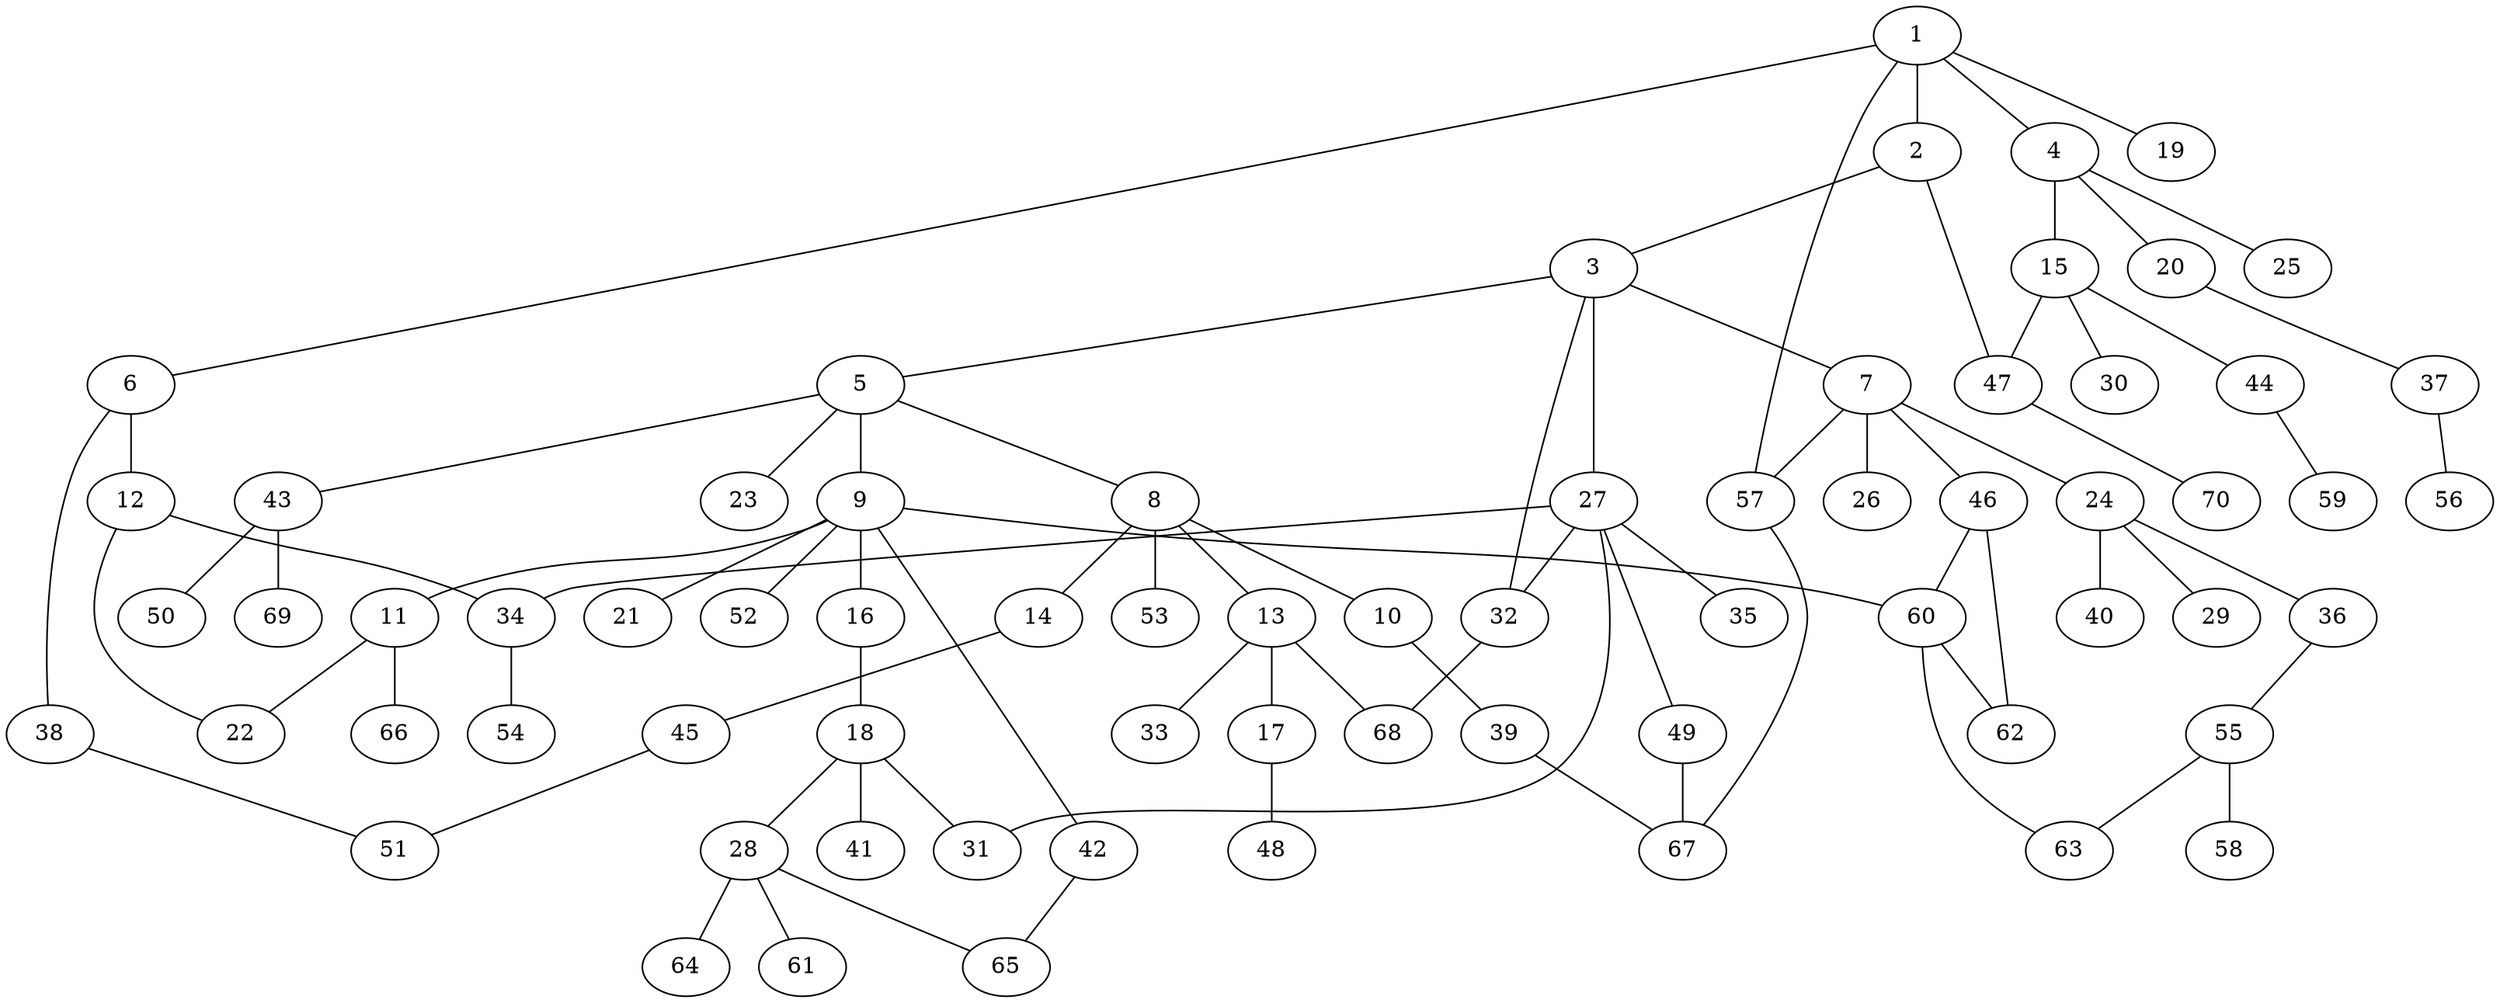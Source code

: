 graph graphname {1--2
1--4
1--6
1--19
1--57
2--3
2--47
3--5
3--7
3--27
3--32
4--15
4--20
4--25
5--8
5--9
5--23
5--43
6--12
6--38
7--24
7--26
7--46
7--57
8--10
8--13
8--14
8--53
9--11
9--16
9--21
9--42
9--52
9--60
10--39
11--22
11--66
12--22
12--34
13--17
13--33
13--68
14--45
15--30
15--44
15--47
16--18
17--48
18--28
18--31
18--41
20--37
24--29
24--36
24--40
27--31
27--32
27--34
27--35
27--49
28--61
28--64
28--65
32--68
34--54
36--55
37--56
38--51
39--67
42--65
43--50
43--69
44--59
45--51
46--60
46--62
47--70
49--67
55--58
55--63
57--67
60--62
60--63
}